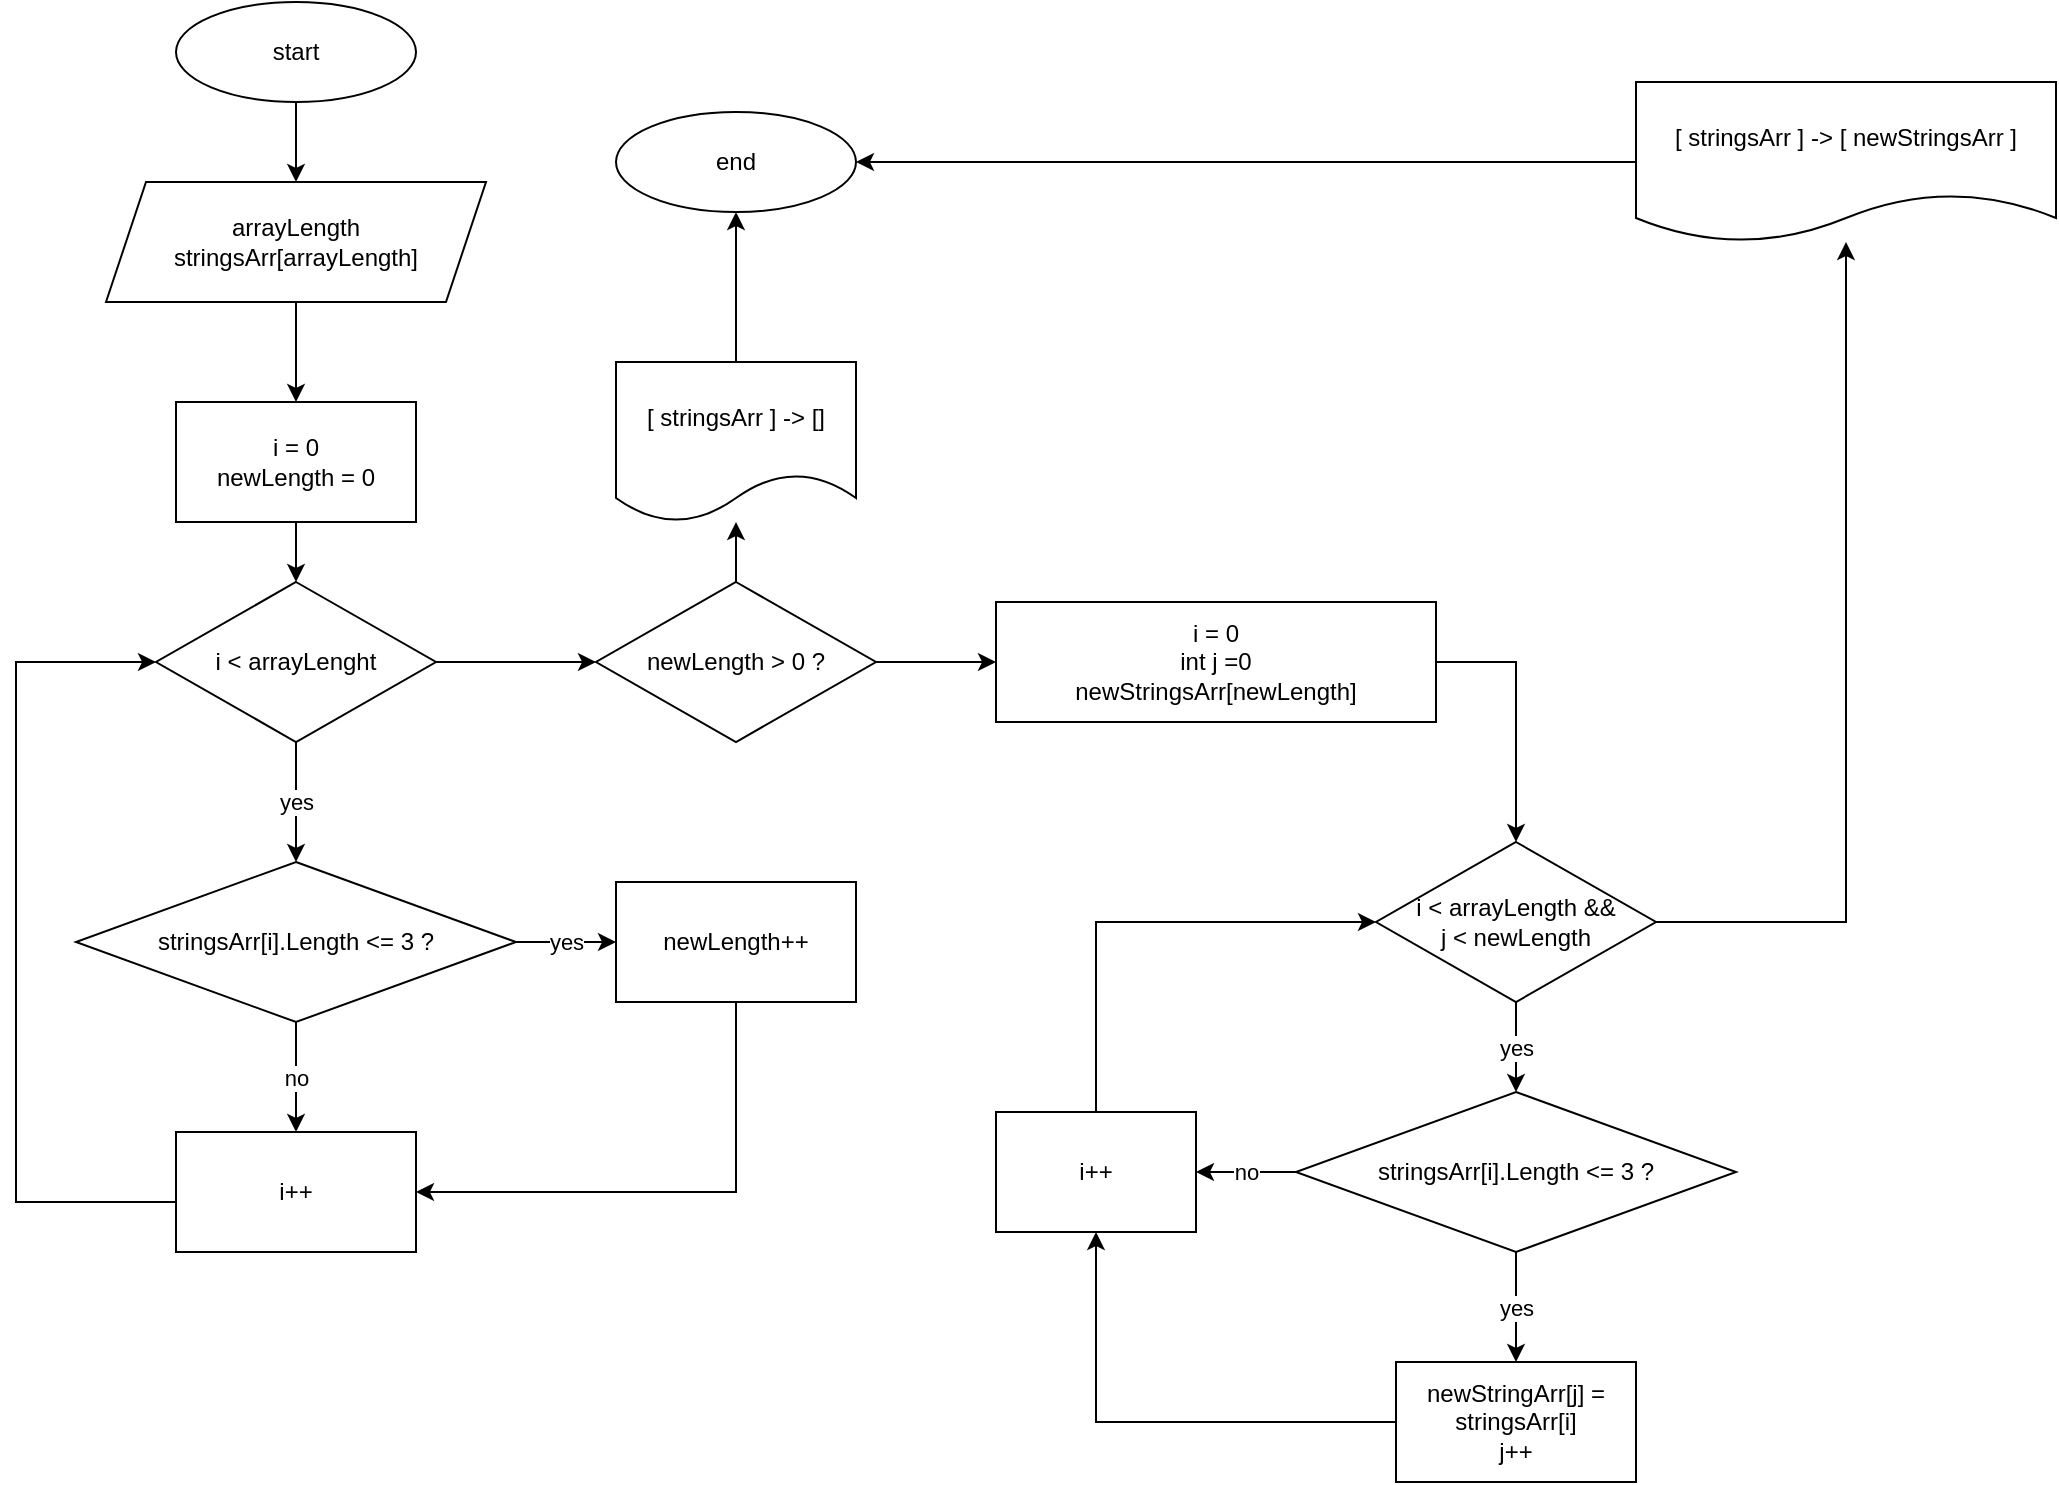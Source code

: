 <mxfile version="21.2.1" type="device">
  <diagram id="C5RBs43oDa-KdzZeNtuy" name="Page-1">
    <mxGraphModel dx="1434" dy="731" grid="1" gridSize="10" guides="1" tooltips="1" connect="1" arrows="1" fold="1" page="1" pageScale="1" pageWidth="827" pageHeight="1169" math="0" shadow="0">
      <root>
        <mxCell id="WIyWlLk6GJQsqaUBKTNV-0" />
        <mxCell id="WIyWlLk6GJQsqaUBKTNV-1" parent="WIyWlLk6GJQsqaUBKTNV-0" />
        <mxCell id="BJGar_pp0IyXILPiPcHG-2" value="" style="edgeStyle=orthogonalEdgeStyle;rounded=0;orthogonalLoop=1;jettySize=auto;html=1;" parent="WIyWlLk6GJQsqaUBKTNV-1" source="BJGar_pp0IyXILPiPcHG-0" target="BJGar_pp0IyXILPiPcHG-1" edge="1">
          <mxGeometry relative="1" as="geometry" />
        </mxCell>
        <mxCell id="BJGar_pp0IyXILPiPcHG-0" value="start" style="ellipse;whiteSpace=wrap;html=1;" parent="WIyWlLk6GJQsqaUBKTNV-1" vertex="1">
          <mxGeometry x="310" y="20" width="120" height="50" as="geometry" />
        </mxCell>
        <mxCell id="BJGar_pp0IyXILPiPcHG-6" value="" style="edgeStyle=orthogonalEdgeStyle;rounded=0;orthogonalLoop=1;jettySize=auto;html=1;" parent="WIyWlLk6GJQsqaUBKTNV-1" source="BJGar_pp0IyXILPiPcHG-1" target="BJGar_pp0IyXILPiPcHG-5" edge="1">
          <mxGeometry relative="1" as="geometry" />
        </mxCell>
        <mxCell id="BJGar_pp0IyXILPiPcHG-1" value="arrayLength &lt;br&gt;stringsArr[arrayLength]" style="shape=parallelogram;perimeter=parallelogramPerimeter;whiteSpace=wrap;html=1;fixedSize=1;" parent="WIyWlLk6GJQsqaUBKTNV-1" vertex="1">
          <mxGeometry x="275" y="110" width="190" height="60" as="geometry" />
        </mxCell>
        <mxCell id="BJGar_pp0IyXILPiPcHG-8" value="" style="edgeStyle=orthogonalEdgeStyle;rounded=0;orthogonalLoop=1;jettySize=auto;html=1;" parent="WIyWlLk6GJQsqaUBKTNV-1" source="BJGar_pp0IyXILPiPcHG-5" target="BJGar_pp0IyXILPiPcHG-7" edge="1">
          <mxGeometry relative="1" as="geometry" />
        </mxCell>
        <mxCell id="BJGar_pp0IyXILPiPcHG-5" value="i = 0&lt;br&gt;newLength = 0" style="rounded=0;whiteSpace=wrap;html=1;" parent="WIyWlLk6GJQsqaUBKTNV-1" vertex="1">
          <mxGeometry x="310" y="220" width="120" height="60" as="geometry" />
        </mxCell>
        <mxCell id="BJGar_pp0IyXILPiPcHG-10" value="yes" style="edgeStyle=orthogonalEdgeStyle;rounded=0;orthogonalLoop=1;jettySize=auto;html=1;" parent="WIyWlLk6GJQsqaUBKTNV-1" source="BJGar_pp0IyXILPiPcHG-7" target="BJGar_pp0IyXILPiPcHG-9" edge="1">
          <mxGeometry relative="1" as="geometry" />
        </mxCell>
        <mxCell id="BJGar_pp0IyXILPiPcHG-20" value="" style="edgeStyle=orthogonalEdgeStyle;rounded=0;orthogonalLoop=1;jettySize=auto;html=1;" parent="WIyWlLk6GJQsqaUBKTNV-1" source="BJGar_pp0IyXILPiPcHG-7" target="BJGar_pp0IyXILPiPcHG-19" edge="1">
          <mxGeometry relative="1" as="geometry" />
        </mxCell>
        <mxCell id="BJGar_pp0IyXILPiPcHG-7" value="i &amp;lt; arrayLenght" style="rhombus;whiteSpace=wrap;html=1;rounded=0;" parent="WIyWlLk6GJQsqaUBKTNV-1" vertex="1">
          <mxGeometry x="300" y="310" width="140" height="80" as="geometry" />
        </mxCell>
        <mxCell id="BJGar_pp0IyXILPiPcHG-12" value="yes" style="edgeStyle=orthogonalEdgeStyle;rounded=0;orthogonalLoop=1;jettySize=auto;html=1;" parent="WIyWlLk6GJQsqaUBKTNV-1" source="BJGar_pp0IyXILPiPcHG-9" target="BJGar_pp0IyXILPiPcHG-11" edge="1">
          <mxGeometry relative="1" as="geometry" />
        </mxCell>
        <mxCell id="BJGar_pp0IyXILPiPcHG-14" value="no" style="edgeStyle=orthogonalEdgeStyle;rounded=0;orthogonalLoop=1;jettySize=auto;html=1;" parent="WIyWlLk6GJQsqaUBKTNV-1" source="BJGar_pp0IyXILPiPcHG-9" target="BJGar_pp0IyXILPiPcHG-13" edge="1">
          <mxGeometry relative="1" as="geometry" />
        </mxCell>
        <mxCell id="BJGar_pp0IyXILPiPcHG-9" value="stringsArr[i].Length &amp;lt;= 3 ?" style="rhombus;whiteSpace=wrap;html=1;rounded=0;" parent="WIyWlLk6GJQsqaUBKTNV-1" vertex="1">
          <mxGeometry x="260" y="450" width="220" height="80" as="geometry" />
        </mxCell>
        <mxCell id="BJGar_pp0IyXILPiPcHG-15" style="edgeStyle=orthogonalEdgeStyle;rounded=0;orthogonalLoop=1;jettySize=auto;html=1;exitX=0.5;exitY=1;exitDx=0;exitDy=0;entryX=1;entryY=0.5;entryDx=0;entryDy=0;" parent="WIyWlLk6GJQsqaUBKTNV-1" source="BJGar_pp0IyXILPiPcHG-11" target="BJGar_pp0IyXILPiPcHG-13" edge="1">
          <mxGeometry relative="1" as="geometry" />
        </mxCell>
        <mxCell id="BJGar_pp0IyXILPiPcHG-11" value="newLength++" style="rounded=0;whiteSpace=wrap;html=1;" parent="WIyWlLk6GJQsqaUBKTNV-1" vertex="1">
          <mxGeometry x="530" y="460" width="120" height="60" as="geometry" />
        </mxCell>
        <mxCell id="BJGar_pp0IyXILPiPcHG-16" style="edgeStyle=orthogonalEdgeStyle;rounded=0;orthogonalLoop=1;jettySize=auto;html=1;entryX=0;entryY=0.5;entryDx=0;entryDy=0;" parent="WIyWlLk6GJQsqaUBKTNV-1" source="BJGar_pp0IyXILPiPcHG-13" target="BJGar_pp0IyXILPiPcHG-7" edge="1">
          <mxGeometry relative="1" as="geometry">
            <Array as="points">
              <mxPoint x="230" y="620" />
              <mxPoint x="230" y="350" />
            </Array>
          </mxGeometry>
        </mxCell>
        <mxCell id="BJGar_pp0IyXILPiPcHG-13" value="i++" style="whiteSpace=wrap;html=1;rounded=0;" parent="WIyWlLk6GJQsqaUBKTNV-1" vertex="1">
          <mxGeometry x="310" y="585" width="120" height="60" as="geometry" />
        </mxCell>
        <mxCell id="BJGar_pp0IyXILPiPcHG-27" value="" style="edgeStyle=orthogonalEdgeStyle;rounded=0;orthogonalLoop=1;jettySize=auto;html=1;" parent="WIyWlLk6GJQsqaUBKTNV-1" source="BJGar_pp0IyXILPiPcHG-17" target="BJGar_pp0IyXILPiPcHG-26" edge="1">
          <mxGeometry relative="1" as="geometry">
            <Array as="points">
              <mxPoint x="980" y="350" />
            </Array>
          </mxGeometry>
        </mxCell>
        <mxCell id="BJGar_pp0IyXILPiPcHG-17" value="i = 0&lt;br&gt;int j =0 &lt;br&gt;newStringsArr[newLength]" style="whiteSpace=wrap;html=1;rounded=0;" parent="WIyWlLk6GJQsqaUBKTNV-1" vertex="1">
          <mxGeometry x="720" y="320" width="220" height="60" as="geometry" />
        </mxCell>
        <mxCell id="BJGar_pp0IyXILPiPcHG-22" value="" style="edgeStyle=orthogonalEdgeStyle;rounded=0;orthogonalLoop=1;jettySize=auto;html=1;" parent="WIyWlLk6GJQsqaUBKTNV-1" source="BJGar_pp0IyXILPiPcHG-19" target="BJGar_pp0IyXILPiPcHG-21" edge="1">
          <mxGeometry relative="1" as="geometry" />
        </mxCell>
        <mxCell id="BJGar_pp0IyXILPiPcHG-25" value="" style="edgeStyle=orthogonalEdgeStyle;rounded=0;orthogonalLoop=1;jettySize=auto;html=1;" parent="WIyWlLk6GJQsqaUBKTNV-1" source="BJGar_pp0IyXILPiPcHG-19" target="BJGar_pp0IyXILPiPcHG-17" edge="1">
          <mxGeometry relative="1" as="geometry" />
        </mxCell>
        <mxCell id="BJGar_pp0IyXILPiPcHG-19" value="newLength &amp;gt; 0 ?" style="rhombus;whiteSpace=wrap;html=1;rounded=0;" parent="WIyWlLk6GJQsqaUBKTNV-1" vertex="1">
          <mxGeometry x="520" y="310" width="140" height="80" as="geometry" />
        </mxCell>
        <mxCell id="BJGar_pp0IyXILPiPcHG-24" value="" style="edgeStyle=orthogonalEdgeStyle;rounded=0;orthogonalLoop=1;jettySize=auto;html=1;" parent="WIyWlLk6GJQsqaUBKTNV-1" source="BJGar_pp0IyXILPiPcHG-21" target="BJGar_pp0IyXILPiPcHG-23" edge="1">
          <mxGeometry relative="1" as="geometry" />
        </mxCell>
        <mxCell id="BJGar_pp0IyXILPiPcHG-21" value="[ stringsArr ] -&amp;gt; []" style="shape=document;whiteSpace=wrap;html=1;boundedLbl=1;rounded=0;" parent="WIyWlLk6GJQsqaUBKTNV-1" vertex="1">
          <mxGeometry x="530" y="200" width="120" height="80" as="geometry" />
        </mxCell>
        <mxCell id="BJGar_pp0IyXILPiPcHG-23" value="end" style="ellipse;whiteSpace=wrap;html=1;rounded=0;" parent="WIyWlLk6GJQsqaUBKTNV-1" vertex="1">
          <mxGeometry x="530" y="75" width="120" height="50" as="geometry" />
        </mxCell>
        <mxCell id="BJGar_pp0IyXILPiPcHG-37" value="yes" style="edgeStyle=orthogonalEdgeStyle;rounded=0;orthogonalLoop=1;jettySize=auto;html=1;" parent="WIyWlLk6GJQsqaUBKTNV-1" source="BJGar_pp0IyXILPiPcHG-26" target="BJGar_pp0IyXILPiPcHG-30" edge="1">
          <mxGeometry relative="1" as="geometry" />
        </mxCell>
        <mxCell id="BJGar_pp0IyXILPiPcHG-43" value="" style="edgeStyle=orthogonalEdgeStyle;rounded=0;orthogonalLoop=1;jettySize=auto;html=1;" parent="WIyWlLk6GJQsqaUBKTNV-1" source="BJGar_pp0IyXILPiPcHG-26" target="BJGar_pp0IyXILPiPcHG-44" edge="1">
          <mxGeometry relative="1" as="geometry">
            <mxPoint x="1150" y="170" as="targetPoint" />
            <Array as="points">
              <mxPoint x="1145" y="480" />
            </Array>
          </mxGeometry>
        </mxCell>
        <mxCell id="BJGar_pp0IyXILPiPcHG-26" value="i &amp;lt; arrayLength &amp;amp;&amp;amp;&lt;br&gt;j &amp;lt; newLength " style="rhombus;whiteSpace=wrap;html=1;rounded=0;" parent="WIyWlLk6GJQsqaUBKTNV-1" vertex="1">
          <mxGeometry x="910" y="440" width="140" height="80" as="geometry" />
        </mxCell>
        <mxCell id="BJGar_pp0IyXILPiPcHG-38" value="yes" style="edgeStyle=orthogonalEdgeStyle;rounded=0;orthogonalLoop=1;jettySize=auto;html=1;" parent="WIyWlLk6GJQsqaUBKTNV-1" source="BJGar_pp0IyXILPiPcHG-30" target="BJGar_pp0IyXILPiPcHG-31" edge="1">
          <mxGeometry relative="1" as="geometry" />
        </mxCell>
        <mxCell id="BJGar_pp0IyXILPiPcHG-39" value="no" style="edgeStyle=orthogonalEdgeStyle;rounded=0;orthogonalLoop=1;jettySize=auto;html=1;" parent="WIyWlLk6GJQsqaUBKTNV-1" source="BJGar_pp0IyXILPiPcHG-30" target="BJGar_pp0IyXILPiPcHG-33" edge="1">
          <mxGeometry relative="1" as="geometry" />
        </mxCell>
        <mxCell id="BJGar_pp0IyXILPiPcHG-30" value="stringsArr[i].Length &amp;lt;= 3 ?" style="rhombus;whiteSpace=wrap;html=1;rounded=0;" parent="WIyWlLk6GJQsqaUBKTNV-1" vertex="1">
          <mxGeometry x="870" y="565" width="220" height="80" as="geometry" />
        </mxCell>
        <mxCell id="BJGar_pp0IyXILPiPcHG-40" style="edgeStyle=orthogonalEdgeStyle;rounded=0;orthogonalLoop=1;jettySize=auto;html=1;exitX=0;exitY=0.5;exitDx=0;exitDy=0;entryX=0.5;entryY=1;entryDx=0;entryDy=0;" parent="WIyWlLk6GJQsqaUBKTNV-1" source="BJGar_pp0IyXILPiPcHG-31" target="BJGar_pp0IyXILPiPcHG-33" edge="1">
          <mxGeometry relative="1" as="geometry" />
        </mxCell>
        <mxCell id="BJGar_pp0IyXILPiPcHG-31" value="newStringArr[j] = stringsArr[i]&lt;br&gt;j++" style="whiteSpace=wrap;html=1;rounded=0;" parent="WIyWlLk6GJQsqaUBKTNV-1" vertex="1">
          <mxGeometry x="920" y="700" width="120" height="60" as="geometry" />
        </mxCell>
        <mxCell id="BJGar_pp0IyXILPiPcHG-41" style="edgeStyle=orthogonalEdgeStyle;rounded=0;orthogonalLoop=1;jettySize=auto;html=1;exitX=0.5;exitY=0;exitDx=0;exitDy=0;entryX=0;entryY=0.5;entryDx=0;entryDy=0;" parent="WIyWlLk6GJQsqaUBKTNV-1" source="BJGar_pp0IyXILPiPcHG-33" target="BJGar_pp0IyXILPiPcHG-26" edge="1">
          <mxGeometry relative="1" as="geometry" />
        </mxCell>
        <mxCell id="BJGar_pp0IyXILPiPcHG-33" value="i++" style="whiteSpace=wrap;html=1;rounded=0;" parent="WIyWlLk6GJQsqaUBKTNV-1" vertex="1">
          <mxGeometry x="720" y="575" width="100" height="60" as="geometry" />
        </mxCell>
        <mxCell id="BJGar_pp0IyXILPiPcHG-48" style="edgeStyle=orthogonalEdgeStyle;rounded=0;orthogonalLoop=1;jettySize=auto;html=1;exitX=0;exitY=0.5;exitDx=0;exitDy=0;" parent="WIyWlLk6GJQsqaUBKTNV-1" source="BJGar_pp0IyXILPiPcHG-44" target="BJGar_pp0IyXILPiPcHG-23" edge="1">
          <mxGeometry relative="1" as="geometry" />
        </mxCell>
        <mxCell id="BJGar_pp0IyXILPiPcHG-44" value="[ stringsArr ] -&amp;gt; [ newStringsArr ]" style="shape=document;whiteSpace=wrap;html=1;boundedLbl=1;rounded=0;" parent="WIyWlLk6GJQsqaUBKTNV-1" vertex="1">
          <mxGeometry x="1040" y="60" width="210" height="80" as="geometry" />
        </mxCell>
      </root>
    </mxGraphModel>
  </diagram>
</mxfile>
